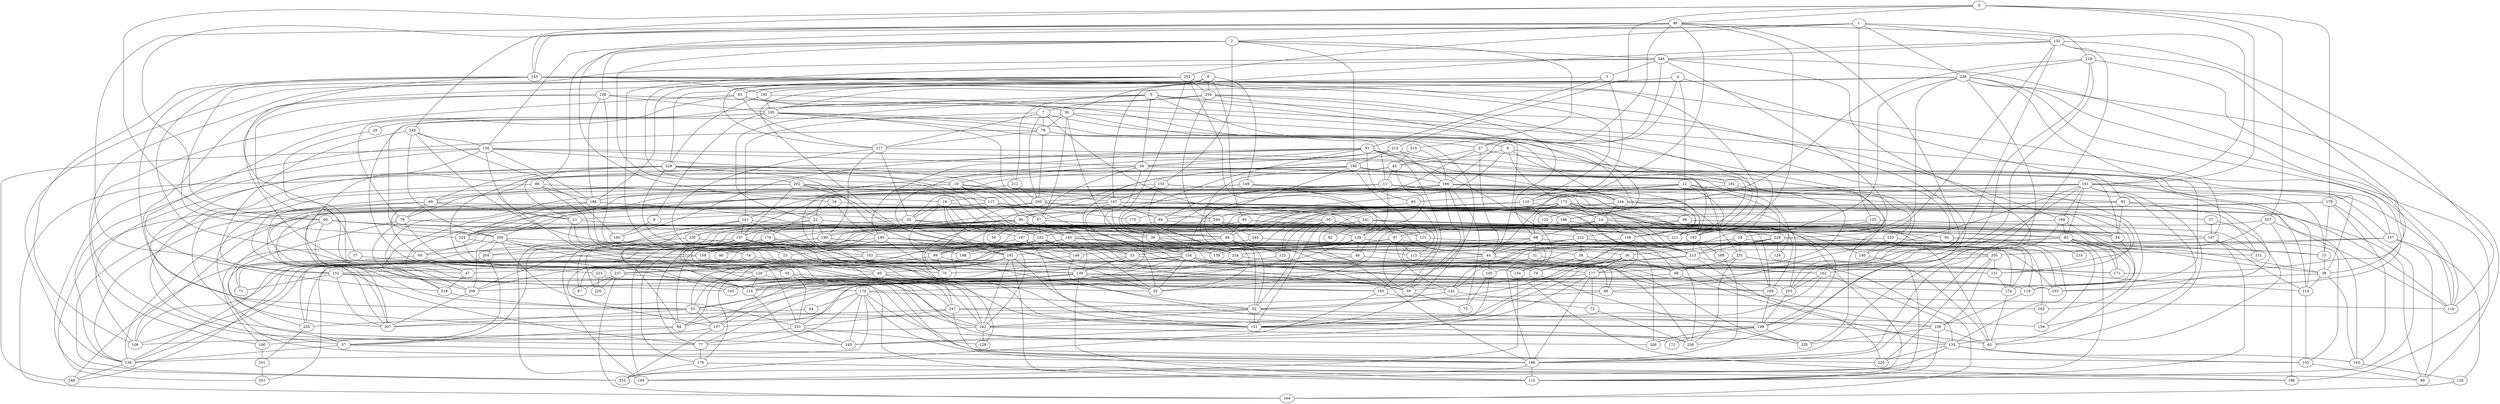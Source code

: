 strict graph  {
0;
40;
90;
107;
161;
179;
215;
249;
1;
16;
125;
132;
143;
219;
238;
252;
2;
86;
108;
134;
153;
180;
202;
210;
246;
3;
91;
110;
192;
4;
12;
63;
93;
166;
5;
22;
27;
34;
92;
194;
195;
212;
6;
30;
95;
149;
184;
229;
254;
7;
24;
50;
78;
141;
217;
250;
8;
45;
102;
173;
181;
240;
9;
160;
10;
69;
79;
80;
117;
167;
241;
11;
67;
84;
136;
144;
157;
182;
200;
224;
231;
18;
65;
96;
221;
228;
244;
14;
54;
68;
83;
97;
145;
156;
213;
15;
38;
176;
185;
188;
17;
223;
32;
99;
121;
191;
197;
232;
21;
46;
74;
222;
103;
187;
190;
204;
23;
85;
158;
205;
234;
39;
44;
29;
170;
76;
120;
128;
140;
31;
142;
162;
88;
230;
33;
119;
130;
152;
66;
124;
146;
154;
189;
35;
193;
247;
251;
36;
52;
98;
177;
242;
37;
135;
147;
114;
163;
113;
139;
203;
47;
105;
48;
209;
218;
77;
131;
122;
151;
169;
94;
109;
53;
137;
199;
207;
174;
55;
56;
57;
138;
186;
58;
150;
171;
59;
75;
60;
237;
248;
62;
64;
255;
116;
148;
70;
71;
72;
236;
106;
235;
178;
233;
245;
155;
82;
165;
100;
87;
89;
159;
214;
111;
118;
101;
201;
198;
196;
115;
175;
243;
208;
126;
164;
253;
129;
220;
172;
226;
0 -- 40  [weight="1.9636363636363636"];
0 -- 90  [weight="1.972972972972973"];
0 -- 107  [weight="2.0"];
0 -- 161  [weight="2.0"];
0 -- 179  [weight="2.0"];
0 -- 215  [weight="2.0"];
0 -- 249  [weight="2.0"];
40 -- 2  [weight="1.96875"];
40 -- 27  [weight="2.0"];
40 -- 44  [weight="2.0"];
40 -- 90  [weight="2.0"];
40 -- 143  [weight="1.9545454545454546"];
40 -- 152  [weight="2.0"];
40 -- 161  [weight="2.0"];
40 -- 182  [weight="1.9565217391304348"];
40 -- 203  [weight="2.0"];
90 -- 54  [weight="2.0"];
90 -- 88  [weight="1.9636363636363636"];
90 -- 200  [weight="2.0"];
90 -- 207  [weight="1.9636363636363636"];
90 -- 218  [weight="1.951219512195122"];
107 -- 116  [weight="1.9696969696969697"];
107 -- 186  [weight="1.9661016949152543"];
107 -- 196  [weight="2.0"];
107 -- 221  [weight="2.0"];
161 -- 47  [weight="1.9534883720930232"];
161 -- 62  [weight="1.96875"];
161 -- 83  [weight="2.0"];
161 -- 105  [weight="2.0"];
161 -- 110  [weight="1.9615384615384615"];
161 -- 116  [weight="1.9710144927536233"];
161 -- 144  [weight="1.9722222222222223"];
161 -- 159  [weight="1.9722222222222223"];
161 -- 177  [weight="2.0"];
161 -- 194  [weight="2.0"];
161 -- 253  [weight="2.0"];
179 -- 14  [weight="2.0"];
179 -- 15  [weight="2.0"];
179 -- 115  [weight="1.9565217391304348"];
179 -- 122  [weight="2.0"];
179 -- 163  [weight="2.0"];
215 -- 34  [weight="2.0"];
215 -- 38  [weight="1.9615384615384615"];
215 -- 166  [weight="2.0"];
215 -- 180  [weight="2.0"];
215 -- 242  [weight="1.9655172413793103"];
249 -- 134  [weight="2.0"];
249 -- 152  [weight="2.0"];
249 -- 184  [weight="1.9523809523809523"];
249 -- 198  [weight="2.0"];
249 -- 200  [weight="2.0"];
1 -- 16  [weight="1.9583333333333333"];
1 -- 125  [weight="2.0"];
1 -- 132  [weight="2.0"];
1 -- 143  [weight="2.0"];
1 -- 219  [weight="2.0"];
1 -- 238  [weight="2.0"];
1 -- 252  [weight="2.0"];
16 -- 176  [weight="2.0"];
16 -- 185  [weight="2.0"];
16 -- 188  [weight="2.0"];
125 -- 111  [weight="2.0"];
125 -- 158  [weight="2.0"];
125 -- 182  [weight="1.972972972972973"];
132 -- 116  [weight="2.0"];
132 -- 151  [weight="1.9692307692307693"];
132 -- 162  [weight="2.0"];
132 -- 167  [weight="2.0"];
132 -- 171  [weight="1.9692307692307693"];
132 -- 228  [weight="1.962962962962963"];
132 -- 246  [weight="1.9615384615384615"];
143 -- 17  [weight="1.9636363636363636"];
143 -- 53  [weight="2.0"];
143 -- 106  [weight="1.972972972972973"];
143 -- 110  [weight="2.0"];
143 -- 118  [weight="1.9701492537313432"];
143 -- 147  [weight="1.9661016949152543"];
143 -- 192  [weight="2.0"];
143 -- 236  [weight="1.951219512195122"];
219 -- 116  [weight="1.9565217391304348"];
219 -- 177  [weight="1.9545454545454546"];
219 -- 188  [weight="2.0"];
219 -- 203  [weight="1.9534883720930232"];
219 -- 238  [weight="1.975"];
238 -- 24  [weight="1.967741935483871"];
238 -- 47  [weight="1.951219512195122"];
238 -- 63  [weight="1.9583333333333333"];
238 -- 89  [weight="2.0"];
238 -- 119  [weight="2.0"];
238 -- 191  [weight="1.9574468085106382"];
238 -- 195  [weight="2.0"];
238 -- 196  [weight="2.0"];
238 -- 199  [weight="1.9710144927536233"];
238 -- 221  [weight="1.9555555555555555"];
238 -- 253  [weight="1.9615384615384615"];
252 -- 39  [weight="2.0"];
252 -- 97  [weight="2.0"];
252 -- 100  [weight="1.9534883720930232"];
252 -- 138  [weight="1.9705882352941178"];
252 -- 191  [weight="2.0"];
252 -- 217  [weight="2.0"];
252 -- 221  [weight="2.0"];
252 -- 254  [weight="2.0"];
2 -- 86  [weight="1.9591836734693877"];
2 -- 108  [weight="2.0"];
2 -- 134  [weight="1.9767441860465116"];
2 -- 153  [weight="2.0"];
2 -- 180  [weight="2.0"];
2 -- 202  [weight="2.0"];
2 -- 210  [weight="1.9583333333333333"];
2 -- 246  [weight="2.0"];
86 -- 18  [weight="2.0"];
86 -- 57  [weight="2.0"];
86 -- 160  [weight="2.0"];
86 -- 242  [weight="1.9555555555555555"];
108 -- 23  [weight="2.0"];
108 -- 94  [weight="2.0"];
108 -- 118  [weight="2.0"];
108 -- 184  [weight="2.0"];
108 -- 188  [weight="1.9622641509433962"];
108 -- 195  [weight="2.0"];
134 -- 21  [weight="2.0"];
134 -- 34  [weight="2.0"];
134 -- 138  [weight="2.0"];
134 -- 144  [weight="2.0"];
134 -- 145  [weight="1.951219512195122"];
134 -- 184  [weight="2.0"];
134 -- 243  [weight="2.0"];
134 -- 248  [weight="2.0"];
153 -- 52  [weight="2.0"];
153 -- 96  [weight="2.0"];
153 -- 167  [weight="2.0"];
153 -- 203  [weight="1.9666666666666666"];
153 -- 209  [weight="2.0"];
180 -- 15  [weight="2.0"];
180 -- 22  [weight="2.0"];
180 -- 35  [weight="2.0"];
180 -- 52  [weight="2.0"];
180 -- 114  [weight="2.0"];
180 -- 121  [weight="2.0"];
180 -- 122  [weight="2.0"];
180 -- 164  [weight="1.9591836734693877"];
180 -- 166  [weight="2.0"];
202 -- 55  [weight="1.9591836734693877"];
202 -- 77  [weight="2.0"];
202 -- 117  [weight="2.0"];
202 -- 186  [weight="1.9661016949152543"];
202 -- 187  [weight="1.9746835443037976"];
202 -- 213  [weight="1.9523809523809523"];
202 -- 234  [weight="2.0"];
210 -- 33  [weight="2.0"];
210 -- 45  [weight="2.0"];
210 -- 166  [weight="2.0"];
246 -- 3  [weight="2.0"];
246 -- 23  [weight="1.967741935483871"];
246 -- 27  [weight="2.0"];
246 -- 38  [weight="2.0"];
246 -- 142  [weight="1.962962962962963"];
246 -- 186  [weight="2.0"];
246 -- 224  [weight="1.962962962962963"];
3 -- 91  [weight="1.9655172413793103"];
3 -- 110  [weight="1.9534883720930232"];
3 -- 192  [weight="2.0"];
91 -- 21  [weight="1.962962962962963"];
91 -- 34  [weight="1.96"];
91 -- 55  [weight="1.96"];
91 -- 59  [weight="2.0"];
91 -- 65  [weight="2.0"];
91 -- 150  [weight="1.96875"];
91 -- 160  [weight="1.9607843137254901"];
91 -- 182  [weight="1.9642857142857142"];
91 -- 185  [weight="2.0"];
110 -- 80  [weight="2.0"];
110 -- 99  [weight="1.9777777777777779"];
110 -- 120  [weight="1.967741935483871"];
110 -- 175  [weight="2.0"];
110 -- 199  [weight="2.0"];
110 -- 213  [weight="2.0"];
192 -- 116  [weight="1.9574468085106382"];
192 -- 195  [weight="2.0"];
192 -- 229  [weight="2.0"];
4 -- 12  [weight="2.0"];
4 -- 63  [weight="1.9622641509433962"];
4 -- 93  [weight="1.9565217391304348"];
4 -- 166  [weight="2.0"];
12 -- 18  [weight="1.9574468085106382"];
12 -- 65  [weight="1.9696969696969697"];
12 -- 93  [weight="1.9622641509433962"];
12 -- 96  [weight="2.0"];
12 -- 221  [weight="1.9710144927536233"];
12 -- 228  [weight="1.9506172839506173"];
12 -- 244  [weight="1.9574468085106382"];
63 -- 11  [weight="2.0"];
63 -- 30  [weight="1.9666666666666666"];
63 -- 77  [weight="2.0"];
63 -- 217  [weight="2.0"];
63 -- 218  [weight="2.0"];
93 -- 39  [weight="1.9534883720930232"];
93 -- 54  [weight="2.0"];
93 -- 84  [weight="2.0"];
93 -- 89  [weight="2.0"];
93 -- 111  [weight="1.972972972972973"];
166 -- 59  [weight="2.0"];
166 -- 62  [weight="1.9672131147540983"];
166 -- 75  [weight="2.0"];
166 -- 131  [weight="2.0"];
166 -- 141  [weight="2.0"];
166 -- 151  [weight="1.9591836734693877"];
166 -- 154  [weight="1.9583333333333333"];
166 -- 156  [weight="2.0"];
166 -- 224  [weight="2.0"];
166 -- 250  [weight="2.0"];
5 -- 22  [weight="2.0"];
5 -- 27  [weight="2.0"];
5 -- 34  [weight="2.0"];
5 -- 92  [weight="2.0"];
5 -- 194  [weight="1.96"];
5 -- 195  [weight="2.0"];
5 -- 212  [weight="2.0"];
22 -- 54  [weight="2.0"];
22 -- 92  [weight="2.0"];
22 -- 103  [weight="2.0"];
22 -- 187  [weight="2.0"];
22 -- 190  [weight="2.0"];
22 -- 204  [weight="1.9591836734693877"];
27 -- 39  [weight="2.0"];
27 -- 44  [weight="2.0"];
27 -- 45  [weight="2.0"];
27 -- 157  [weight="1.9565217391304348"];
34 -- 10  [weight="2.0"];
34 -- 66  [weight="1.9636363636363636"];
34 -- 103  [weight="2.0"];
34 -- 124  [weight="1.951219512195122"];
34 -- 146  [weight="2.0"];
34 -- 154  [weight="2.0"];
34 -- 189  [weight="1.9636363636363636"];
92 -- 76  [weight="2.0"];
92 -- 159  [weight="1.9692307692307693"];
92 -- 214  [weight="1.9565217391304348"];
194 -- 83  [weight="1.9545454545454546"];
194 -- 99  [weight="2.0"];
194 -- 171  [weight="1.9726027397260273"];
194 -- 186  [weight="1.9591836734693877"];
195 -- 9  [weight="2.0"];
195 -- 29  [weight="2.0"];
195 -- 78  [weight="1.9574468085106382"];
195 -- 154  [weight="1.9534883720930232"];
195 -- 182  [weight="2.0"];
195 -- 193  [weight="2.0"];
195 -- 200  [weight="2.0"];
212 -- 32  [weight="2.0"];
212 -- 250  [weight="1.9534883720930232"];
6 -- 30  [weight="1.951219512195122"];
6 -- 95  [weight="2.0"];
6 -- 149  [weight="2.0"];
6 -- 184  [weight="2.0"];
6 -- 229  [weight="1.9565217391304348"];
6 -- 254  [weight="2.0"];
30 -- 67  [weight="2.0"];
30 -- 76  [weight="2.0"];
30 -- 78  [weight="2.0"];
30 -- 120  [weight="2.0"];
30 -- 128  [weight="1.9591836734693877"];
30 -- 140  [weight="1.967741935483871"];
95 -- 60  [weight="2.0"];
95 -- 87  [weight="2.0"];
95 -- 88  [weight="1.9636363636363636"];
95 -- 121  [weight="2.0"];
95 -- 221  [weight="1.9523809523809523"];
149 -- 47  [weight="2.0"];
149 -- 114  [weight="2.0"];
149 -- 136  [weight="2.0"];
149 -- 184  [weight="2.0"];
149 -- 221  [weight="2.0"];
184 -- 32  [weight="2.0"];
184 -- 39  [weight="1.9534883720930232"];
184 -- 151  [weight="2.0"];
184 -- 201  [weight="2.0"];
184 -- 224  [weight="2.0"];
229 -- 10  [weight="2.0"];
229 -- 57  [weight="2.0"];
229 -- 67  [weight="1.9722222222222223"];
229 -- 69  [weight="1.9710144927536233"];
229 -- 70  [weight="2.0"];
229 -- 106  [weight="2.0"];
229 -- 118  [weight="1.9591836734693877"];
229 -- 145  [weight="2.0"];
229 -- 181  [weight="2.0"];
254 -- 7  [weight="2.0"];
254 -- 44  [weight="1.9682539682539681"];
254 -- 68  [weight="2.0"];
254 -- 79  [weight="1.96"];
254 -- 221  [weight="2.0"];
254 -- 240  [weight="1.9692307692307693"];
7 -- 24  [weight="2.0"];
7 -- 50  [weight="2.0"];
7 -- 78  [weight="2.0"];
7 -- 141  [weight="2.0"];
7 -- 217  [weight="2.0"];
7 -- 250  [weight="2.0"];
24 -- 158  [weight="2.0"];
24 -- 205  [weight="1.96"];
24 -- 213  [weight="1.9518072289156627"];
24 -- 231  [weight="1.9545454545454546"];
24 -- 234  [weight="2.0"];
50 -- 31  [weight="2.0"];
50 -- 52  [weight="2.0"];
50 -- 122  [weight="1.9565217391304348"];
50 -- 147  [weight="2.0"];
50 -- 151  [weight="2.0"];
50 -- 169  [weight="2.0"];
50 -- 190  [weight="2.0"];
78 -- 8  [weight="2.0"];
78 -- 144  [weight="2.0"];
78 -- 217  [weight="2.0"];
78 -- 233  [weight="2.0"];
78 -- 250  [weight="1.9636363636363636"];
141 -- 39  [weight="2.0"];
141 -- 118  [weight="1.9607843137254901"];
141 -- 148  [weight="2.0"];
141 -- 151  [weight="2.0"];
141 -- 187  [weight="2.0"];
217 -- 32  [weight="1.9534883720930232"];
217 -- 54  [weight="2.0"];
217 -- 103  [weight="1.9661016949152543"];
217 -- 190  [weight="2.0"];
250 -- 9  [weight="1.9692307692307693"];
250 -- 14  [weight="2.0"];
250 -- 99  [weight="2.0"];
250 -- 131  [weight="1.9607843137254901"];
250 -- 233  [weight="2.0"];
250 -- 240  [weight="1.9692307692307693"];
8 -- 45  [weight="2.0"];
8 -- 102  [weight="2.0"];
8 -- 173  [weight="2.0"];
8 -- 181  [weight="2.0"];
8 -- 240  [weight="2.0"];
45 -- 11  [weight="2.0"];
45 -- 48  [weight="2.0"];
45 -- 80  [weight="1.9545454545454546"];
45 -- 209  [weight="2.0"];
102 -- 135  [weight="2.0"];
102 -- 140  [weight="1.9534883720930232"];
102 -- 198  [weight="1.9692307692307693"];
173 -- 14  [weight="1.9736842105263157"];
173 -- 62  [weight="2.0"];
173 -- 68  [weight="1.9722222222222223"];
173 -- 116  [weight="2.0"];
173 -- 138  [weight="2.0"];
173 -- 139  [weight="2.0"];
173 -- 163  [weight="1.9682539682539681"];
173 -- 182  [weight="1.9555555555555555"];
173 -- 187  [weight="1.9649122807017543"];
173 -- 232  [weight="1.9545454545454546"];
181 -- 98  [weight="1.9622641509433962"];
181 -- 230  [weight="1.9565217391304348"];
181 -- 235  [weight="2.0"];
240 -- 44  [weight="1.9642857142857142"];
240 -- 213  [weight="2.0"];
240 -- 224  [weight="2.0"];
240 -- 244  [weight="2.0"];
9 -- 160  [weight="2.0"];
160 -- 74  [weight="1.967741935483871"];
10 -- 69  [weight="2.0"];
10 -- 79  [weight="2.0"];
10 -- 80  [weight="1.9655172413793103"];
10 -- 117  [weight="1.9622641509433962"];
10 -- 167  [weight="2.0"];
10 -- 241  [weight="2.0"];
69 -- 21  [weight="2.0"];
69 -- 53  [weight="2.0"];
69 -- 54  [weight="1.967741935483871"];
69 -- 60  [weight="1.9529411764705882"];
69 -- 79  [weight="2.0"];
69 -- 207  [weight="2.0"];
79 -- 71  [weight="2.0"];
79 -- 83  [weight="2.0"];
79 -- 218  [weight="2.0"];
79 -- 221  [weight="2.0"];
79 -- 245  [weight="1.96875"];
80 -- 35  [weight="2.0"];
80 -- 38  [weight="2.0"];
80 -- 56  [weight="2.0"];
80 -- 57  [weight="1.9583333333333333"];
80 -- 59  [weight="2.0"];
80 -- 70  [weight="1.9655172413793103"];
80 -- 136  [weight="2.0"];
80 -- 155  [weight="2.0"];
80 -- 158  [weight="2.0"];
80 -- 190  [weight="2.0"];
80 -- 236  [weight="2.0"];
80 -- 247  [weight="2.0"];
117 -- 67  [weight="1.9682539682539681"];
117 -- 115  [weight="1.9649122807017543"];
117 -- 175  [weight="2.0"];
117 -- 207  [weight="1.96"];
117 -- 224  [weight="2.0"];
167 -- 21  [weight="1.9534883720930232"];
167 -- 55  [weight="2.0"];
167 -- 84  [weight="2.0"];
167 -- 98  [weight="1.951219512195122"];
167 -- 106  [weight="1.9696969696969697"];
167 -- 119  [weight="2.0"];
167 -- 138  [weight="1.9534883720930232"];
167 -- 205  [weight="2.0"];
167 -- 207  [weight="2.0"];
167 -- 234  [weight="1.9642857142857142"];
241 -- 82  [weight="2.0"];
241 -- 94  [weight="1.9622641509433962"];
241 -- 113  [weight="1.9591836734693877"];
241 -- 169  [weight="2.0"];
241 -- 182  [weight="1.9696969696969697"];
241 -- 197  [weight="2.0"];
11 -- 67  [weight="1.962962962962963"];
11 -- 84  [weight="2.0"];
11 -- 136  [weight="1.9591836734693877"];
11 -- 144  [weight="2.0"];
11 -- 157  [weight="1.96875"];
11 -- 182  [weight="1.96"];
11 -- 200  [weight="1.9574468085106382"];
11 -- 224  [weight="2.0"];
11 -- 231  [weight="2.0"];
67 -- 145  [weight="2.0"];
67 -- 148  [weight="2.0"];
67 -- 169  [weight="2.0"];
67 -- 228  [weight="2.0"];
67 -- 232  [weight="2.0"];
84 -- 100  [weight="2.0"];
84 -- 130  [weight="2.0"];
84 -- 221  [weight="2.0"];
136 -- 44  [weight="2.0"];
136 -- 48  [weight="1.9710144927536233"];
136 -- 139  [weight="1.9649122807017543"];
136 -- 170  [weight="2.0"];
144 -- 14  [weight="2.0"];
144 -- 37  [weight="2.0"];
144 -- 156  [weight="2.0"];
144 -- 186  [weight="2.0"];
144 -- 251  [weight="2.0"];
157 -- 70  [weight="2.0"];
157 -- 89  [weight="2.0"];
157 -- 126  [weight="2.0"];
157 -- 205  [weight="2.0"];
182 -- 44  [weight="1.9636363636363636"];
182 -- 162  [weight="1.9714285714285715"];
182 -- 189  [weight="1.96875"];
182 -- 213  [weight="2.0"];
200 -- 48  [weight="2.0"];
200 -- 172  [weight="2.0"];
200 -- 204  [weight="1.951219512195122"];
200 -- 209  [weight="2.0"];
200 -- 242  [weight="1.9574468085106382"];
200 -- 251  [weight="2.0"];
224 -- 158  [weight="2.0"];
224 -- 242  [weight="1.96875"];
231 -- 62  [weight="1.962962962962963"];
231 -- 76  [weight="1.971830985915493"];
231 -- 114  [weight="2.0"];
231 -- 137  [weight="2.0"];
231 -- 236  [weight="2.0"];
18 -- 32  [weight="2.0"];
18 -- 99  [weight="2.0"];
18 -- 121  [weight="2.0"];
18 -- 191  [weight="2.0"];
18 -- 197  [weight="2.0"];
18 -- 232  [weight="2.0"];
65 -- 88  [weight="1.9672131147540983"];
65 -- 193  [weight="2.0"];
96 -- 147  [weight="2.0"];
96 -- 222  [weight="2.0"];
96 -- 247  [weight="2.0"];
228 -- 15  [weight="1.9523809523809523"];
228 -- 36  [weight="1.9726027397260273"];
228 -- 124  [weight="1.9574468085106382"];
228 -- 138  [weight="2.0"];
228 -- 213  [weight="2.0"];
244 -- 36  [weight="2.0"];
244 -- 198  [weight="2.0"];
14 -- 54  [weight="2.0"];
14 -- 68  [weight="2.0"];
14 -- 83  [weight="2.0"];
14 -- 97  [weight="2.0"];
14 -- 145  [weight="1.9672131147540983"];
14 -- 156  [weight="1.9565217391304348"];
14 -- 213  [weight="2.0"];
54 -- 174  [weight="2.0"];
68 -- 31  [weight="2.0"];
68 -- 44  [weight="2.0"];
68 -- 113  [weight="1.9636363636363636"];
68 -- 158  [weight="1.9583333333333333"];
68 -- 174  [weight="2.0"];
68 -- 186  [weight="2.0"];
83 -- 15  [weight="1.9666666666666666"];
83 -- 38  [weight="1.9615384615384615"];
83 -- 46  [weight="1.9583333333333333"];
83 -- 146  [weight="2.0"];
83 -- 148  [weight="1.9555555555555555"];
83 -- 165  [weight="1.9534883720930232"];
83 -- 171  [weight="2.0"];
83 -- 174  [weight="2.0"];
83 -- 234  [weight="2.0"];
97 -- 33  [weight="2.0"];
97 -- 53  [weight="2.0"];
97 -- 59  [weight="2.0"];
97 -- 113  [weight="2.0"];
97 -- 142  [weight="2.0"];
97 -- 174  [weight="2.0"];
97 -- 191  [weight="2.0"];
145 -- 58  [weight="1.9682539682539681"];
145 -- 99  [weight="2.0"];
145 -- 130  [weight="1.9506172839506173"];
145 -- 137  [weight="2.0"];
145 -- 203  [weight="2.0"];
145 -- 245  [weight="1.9565217391304348"];
145 -- 253  [weight="2.0"];
156 -- 150  [weight="2.0"];
156 -- 177  [weight="2.0"];
156 -- 213  [weight="2.0"];
156 -- 251  [weight="1.9518072289156627"];
213 -- 76  [weight="2.0"];
213 -- 87  [weight="1.9696969696969697"];
213 -- 164  [weight="2.0"];
213 -- 220  [weight="1.9574468085106382"];
15 -- 38  [weight="1.9655172413793103"];
38 -- 114  [weight="2.0"];
38 -- 119  [weight="2.0"];
38 -- 163  [weight="1.967741935483871"];
176 -- 60  [weight="2.0"];
176 -- 111  [weight="2.0"];
176 -- 128  [weight="2.0"];
176 -- 130  [weight="2.0"];
176 -- 151  [weight="2.0"];
176 -- 204  [weight="2.0"];
185 -- 23  [weight="2.0"];
185 -- 66  [weight="2.0"];
185 -- 70  [weight="2.0"];
185 -- 94  [weight="2.0"];
185 -- 177  [weight="1.9636363636363636"];
188 -- 55  [weight="1.9607843137254901"];
188 -- 140  [weight="1.9555555555555555"];
188 -- 222  [weight="2.0"];
188 -- 232  [weight="1.951219512195122"];
17 -- 223  [weight="2.0"];
223 -- 115  [weight="2.0"];
223 -- 226  [weight="1.9591836734693877"];
32 -- 88  [weight="2.0"];
32 -- 230  [weight="2.0"];
32 -- 232  [weight="1.962962962962963"];
99 -- 52  [weight="2.0"];
99 -- 53  [weight="2.0"];
99 -- 70  [weight="2.0"];
121 -- 76  [weight="2.0"];
121 -- 208  [weight="2.0"];
191 -- 85  [weight="2.0"];
191 -- 94  [weight="2.0"];
191 -- 115  [weight="1.9701492537313432"];
191 -- 128  [weight="2.0"];
191 -- 199  [weight="2.0"];
191 -- 237  [weight="1.9607843137254901"];
191 -- 242  [weight="1.9672131147540983"];
197 -- 55  [weight="1.974025974025974"];
197 -- 151  [weight="1.9692307692307693"];
197 -- 158  [weight="2.0"];
232 -- 33  [weight="2.0"];
232 -- 46  [weight="1.9555555555555555"];
232 -- 59  [weight="1.9661016949152543"];
232 -- 66  [weight="1.9746835443037976"];
232 -- 138  [weight="2.0"];
232 -- 146  [weight="2.0"];
232 -- 237  [weight="1.9534883720930232"];
21 -- 46  [weight="1.962962962962963"];
21 -- 74  [weight="1.9666666666666666"];
21 -- 222  [weight="2.0"];
74 -- 35  [weight="2.0"];
74 -- 85  [weight="1.9555555555555555"];
74 -- 106  [weight="1.967741935483871"];
222 -- 58  [weight="2.0"];
222 -- 103  [weight="1.9642857142857142"];
222 -- 118  [weight="1.9753086419753085"];
222 -- 165  [weight="1.9545454545454546"];
222 -- 253  [weight="2.0"];
103 -- 119  [weight="1.9583333333333333"];
103 -- 255  [weight="1.9615384615384615"];
187 -- 129  [weight="2.0"];
187 -- 130  [weight="2.0"];
187 -- 139  [weight="2.0"];
187 -- 148  [weight="1.962962962962963"];
187 -- 193  [weight="2.0"];
187 -- 209  [weight="2.0"];
187 -- 226  [weight="2.0"];
190 -- 77  [weight="1.9615384615384615"];
190 -- 109  [weight="1.9666666666666666"];
190 -- 178  [weight="1.9555555555555555"];
190 -- 234  [weight="2.0"];
204 -- 57  [weight="2.0"];
204 -- 71  [weight="1.9622641509433962"];
23 -- 85  [weight="2.0"];
85 -- 142  [weight="1.9649122807017543"];
85 -- 209  [weight="1.951219512195122"];
85 -- 242  [weight="2.0"];
158 -- 55  [weight="1.9661016949152543"];
158 -- 248  [weight="2.0"];
205 -- 94  [weight="1.9661016949152543"];
205 -- 109  [weight="2.0"];
205 -- 131  [weight="2.0"];
205 -- 220  [weight="2.0"];
234 -- 171  [weight="1.9555555555555555"];
234 -- 245  [weight="2.0"];
39 -- 113  [weight="1.9666666666666666"];
39 -- 139  [weight="2.0"];
39 -- 154  [weight="2.0"];
44 -- 47  [weight="2.0"];
44 -- 98  [weight="1.9523809523809523"];
44 -- 105  [weight="2.0"];
29 -- 170  [weight="1.9555555555555555"];
170 -- 52  [weight="2.0"];
170 -- 64  [weight="2.0"];
170 -- 77  [weight="1.9705882352941178"];
170 -- 89  [weight="2.0"];
170 -- 138  [weight="2.0"];
170 -- 208  [weight="2.0"];
170 -- 243  [weight="2.0"];
76 -- 53  [weight="1.9555555555555555"];
76 -- 235  [weight="1.96"];
128 -- 118  [weight="2.0"];
128 -- 178  [weight="2.0"];
128 -- 253  [weight="1.96"];
140 -- 115  [weight="2.0"];
31 -- 142  [weight="2.0"];
31 -- 162  [weight="2.0"];
142 -- 72  [weight="2.0"];
142 -- 247  [weight="2.0"];
162 -- 135  [weight="2.0"];
162 -- 151  [weight="1.96"];
162 -- 203  [weight="2.0"];
88 -- 106  [weight="1.9701492537313432"];
88 -- 122  [weight="2.0"];
88 -- 150  [weight="1.9574468085106382"];
88 -- 235  [weight="1.9545454545454546"];
230 -- 154  [weight="2.0"];
230 -- 255  [weight="1.9583333333333333"];
33 -- 119  [weight="2.0"];
33 -- 130  [weight="2.0"];
33 -- 152  [weight="2.0"];
119 -- 109  [weight="2.0"];
130 -- 53  [weight="1.9565217391304348"];
130 -- 55  [weight="1.9545454545454546"];
130 -- 66  [weight="2.0"];
130 -- 115  [weight="2.0"];
130 -- 137  [weight="2.0"];
130 -- 169  [weight="2.0"];
130 -- 245  [weight="2.0"];
152 -- 71  [weight="2.0"];
152 -- 155  [weight="1.9540229885057472"];
152 -- 207  [weight="2.0"];
152 -- 245  [weight="2.0"];
66 -- 52  [weight="2.0"];
66 -- 116  [weight="1.9565217391304348"];
146 -- 62  [weight="1.9523809523809523"];
146 -- 255  [weight="2.0"];
154 -- 55  [weight="2.0"];
154 -- 131  [weight="1.9583333333333333"];
154 -- 137  [weight="2.0"];
154 -- 169  [weight="2.0"];
154 -- 174  [weight="1.9736842105263157"];
154 -- 209  [weight="1.951219512195122"];
154 -- 245  [weight="2.0"];
189 -- 186  [weight="1.9545454545454546"];
35 -- 193  [weight="1.975609756097561"];
35 -- 247  [weight="1.9736842105263157"];
35 -- 251  [weight="2.0"];
193 -- 165  [weight="2.0"];
193 -- 233  [weight="2.0"];
247 -- 159  [weight="1.9615384615384615"];
247 -- 186  [weight="1.9642857142857142"];
247 -- 207  [weight="2.0"];
247 -- 251  [weight="2.0"];
251 -- 77  [weight="1.9607843137254901"];
251 -- 129  [weight="2.0"];
251 -- 243  [weight="1.9607843137254901"];
36 -- 52  [weight="2.0"];
36 -- 98  [weight="1.9682539682539681"];
36 -- 177  [weight="2.0"];
36 -- 242  [weight="2.0"];
52 -- 94  [weight="1.9655172413793103"];
52 -- 109  [weight="1.9591836734693877"];
52 -- 151  [weight="2.0"];
52 -- 242  [weight="1.9726027397260273"];
98 -- 118  [weight="1.9534883720930232"];
98 -- 135  [weight="2.0"];
177 -- 59  [weight="2.0"];
177 -- 72  [weight="1.9726027397260273"];
177 -- 186  [weight="1.9696969696969697"];
177 -- 243  [weight="2.0"];
242 -- 100  [weight="2.0"];
242 -- 129  [weight="2.0"];
242 -- 135  [weight="2.0"];
37 -- 135  [weight="2.0"];
37 -- 147  [weight="2.0"];
135 -- 155  [weight="2.0"];
135 -- 163  [weight="2.0"];
135 -- 220  [weight="1.9565217391304348"];
135 -- 233  [weight="2.0"];
147 -- 114  [weight="2.0"];
147 -- 115  [weight="1.9642857142857142"];
147 -- 201  [weight="2.0"];
114 -- 155  [weight="2.0"];
163 -- 126  [weight="1.9642857142857142"];
113 -- 236  [weight="2.0"];
203 -- 199  [weight="2.0"];
47 -- 218  [weight="2.0"];
105 -- 75  [weight="1.9545454545454546"];
105 -- 151  [weight="1.951219512195122"];
48 -- 77  [weight="2.0"];
48 -- 131  [weight="2.0"];
209 -- 207  [weight="2.0"];
218 -- 53  [weight="2.0"];
77 -- 178  [weight="2.0"];
131 -- 174  [weight="1.9701492537313432"];
122 -- 59  [weight="2.0"];
122 -- 118  [weight="1.9523809523809523"];
151 -- 236  [weight="2.0"];
151 -- 243  [weight="2.0"];
169 -- 199  [weight="2.0"];
94 -- 57  [weight="1.962962962962963"];
109 -- 62  [weight="2.0"];
109 -- 115  [weight="1.9591836734693877"];
109 -- 235  [weight="2.0"];
53 -- 137  [weight="1.9534883720930232"];
53 -- 199  [weight="2.0"];
53 -- 207  [weight="2.0"];
137 -- 106  [weight="2.0"];
137 -- 233  [weight="1.9534883720930232"];
199 -- 172  [weight="2.0"];
199 -- 208  [weight="2.0"];
199 -- 235  [weight="2.0"];
174 -- 62  [weight="1.962962962962963"];
57 -- 138  [weight="2.0"];
57 -- 186  [weight="1.9672131147540983"];
138 -- 248  [weight="2.0"];
186 -- 115  [weight="2.0"];
186 -- 148  [weight="1.9591836734693877"];
58 -- 150  [weight="2.0"];
58 -- 171  [weight="2.0"];
150 -- 148  [weight="1.9696969696969697"];
150 -- 196  [weight="1.9529411764705882"];
59 -- 75  [weight="1.9555555555555555"];
60 -- 237  [weight="2.0"];
60 -- 248  [weight="2.0"];
237 -- 87  [weight="2.0"];
237 -- 164  [weight="2.0"];
237 -- 220  [weight="1.9607843137254901"];
237 -- 226  [weight="1.9622641509433962"];
64 -- 255  [weight="2.0"];
255 -- 101  [weight="1.975"];
72 -- 236  [weight="2.0"];
178 -- 196  [weight="2.0"];
178 -- 233  [weight="2.0"];
155 -- 89  [weight="2.0"];
165 -- 159  [weight="2.0"];
100 -- 101  [weight="2.0"];
118 -- 243  [weight="2.0"];
101 -- 201  [weight="2.0"];
126 -- 164  [weight="1.951219512195122"];
}
